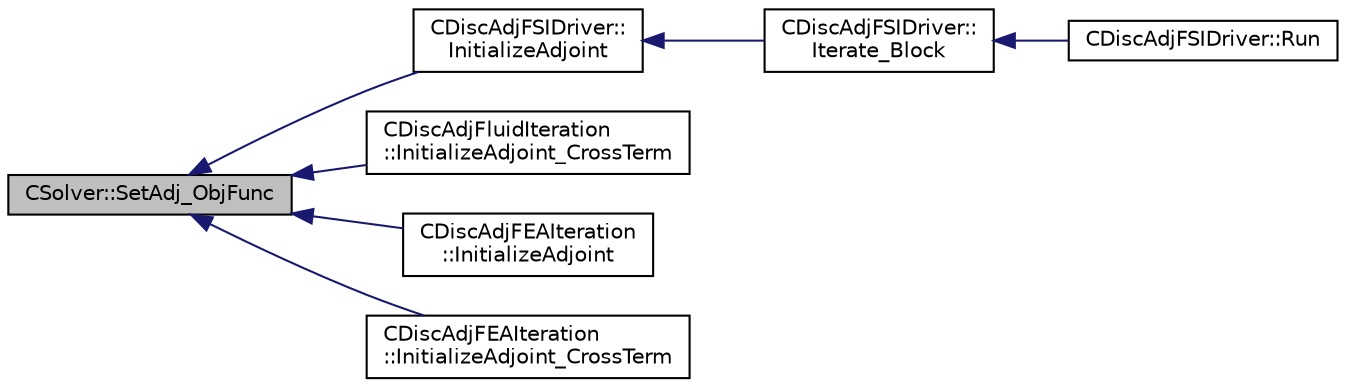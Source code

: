 digraph "CSolver::SetAdj_ObjFunc"
{
  edge [fontname="Helvetica",fontsize="10",labelfontname="Helvetica",labelfontsize="10"];
  node [fontname="Helvetica",fontsize="10",shape=record];
  rankdir="LR";
  Node4253 [label="CSolver::SetAdj_ObjFunc",height=0.2,width=0.4,color="black", fillcolor="grey75", style="filled", fontcolor="black"];
  Node4253 -> Node4254 [dir="back",color="midnightblue",fontsize="10",style="solid",fontname="Helvetica"];
  Node4254 [label="CDiscAdjFSIDriver::\lInitializeAdjoint",height=0.2,width=0.4,color="black", fillcolor="white", style="filled",URL="$class_c_disc_adj_f_s_i_driver.html#a20e21898d3d908adcbc7706b34c21e8d",tooltip="Initialize the adjoint - set the objective funcition and the output of the adjoint iteration..."];
  Node4254 -> Node4255 [dir="back",color="midnightblue",fontsize="10",style="solid",fontname="Helvetica"];
  Node4255 [label="CDiscAdjFSIDriver::\lIterate_Block",height=0.2,width=0.4,color="black", fillcolor="white", style="filled",URL="$class_c_disc_adj_f_s_i_driver.html#a84949f139fa795b7d34d6ff77e82eb5c",tooltip="Iterate a certain block for adjoint FSI - may be the whole set of variables or independent and subite..."];
  Node4255 -> Node4256 [dir="back",color="midnightblue",fontsize="10",style="solid",fontname="Helvetica"];
  Node4256 [label="CDiscAdjFSIDriver::Run",height=0.2,width=0.4,color="black", fillcolor="white", style="filled",URL="$class_c_disc_adj_f_s_i_driver.html#a2e965d6e9c4dcfc296077cae225cab21",tooltip="Run a Discrete Adjoint iteration for the FSI problem. "];
  Node4253 -> Node4257 [dir="back",color="midnightblue",fontsize="10",style="solid",fontname="Helvetica"];
  Node4257 [label="CDiscAdjFluidIteration\l::InitializeAdjoint_CrossTerm",height=0.2,width=0.4,color="black", fillcolor="white", style="filled",URL="$class_c_disc_adj_fluid_iteration.html#a154b57121cee6210f6cf6ba610972dd8",tooltip="Initializes the adjoints of the output variables of the meanflow iteration - without the contribution..."];
  Node4253 -> Node4258 [dir="back",color="midnightblue",fontsize="10",style="solid",fontname="Helvetica"];
  Node4258 [label="CDiscAdjFEAIteration\l::InitializeAdjoint",height=0.2,width=0.4,color="black", fillcolor="white", style="filled",URL="$class_c_disc_adj_f_e_a_iteration.html#a6f2a4e6b1f4959167d1c59ad5f331dfd",tooltip="Initializes the adjoints of the output variables of the FEM iteration. "];
  Node4253 -> Node4259 [dir="back",color="midnightblue",fontsize="10",style="solid",fontname="Helvetica"];
  Node4259 [label="CDiscAdjFEAIteration\l::InitializeAdjoint_CrossTerm",height=0.2,width=0.4,color="black", fillcolor="white", style="filled",URL="$class_c_disc_adj_f_e_a_iteration.html#a08b32929b1a3f3272596ae43343ef8f6",tooltip="Initializes the adjoints of the output variables of the FEM iteration - without the contribution of t..."];
}
